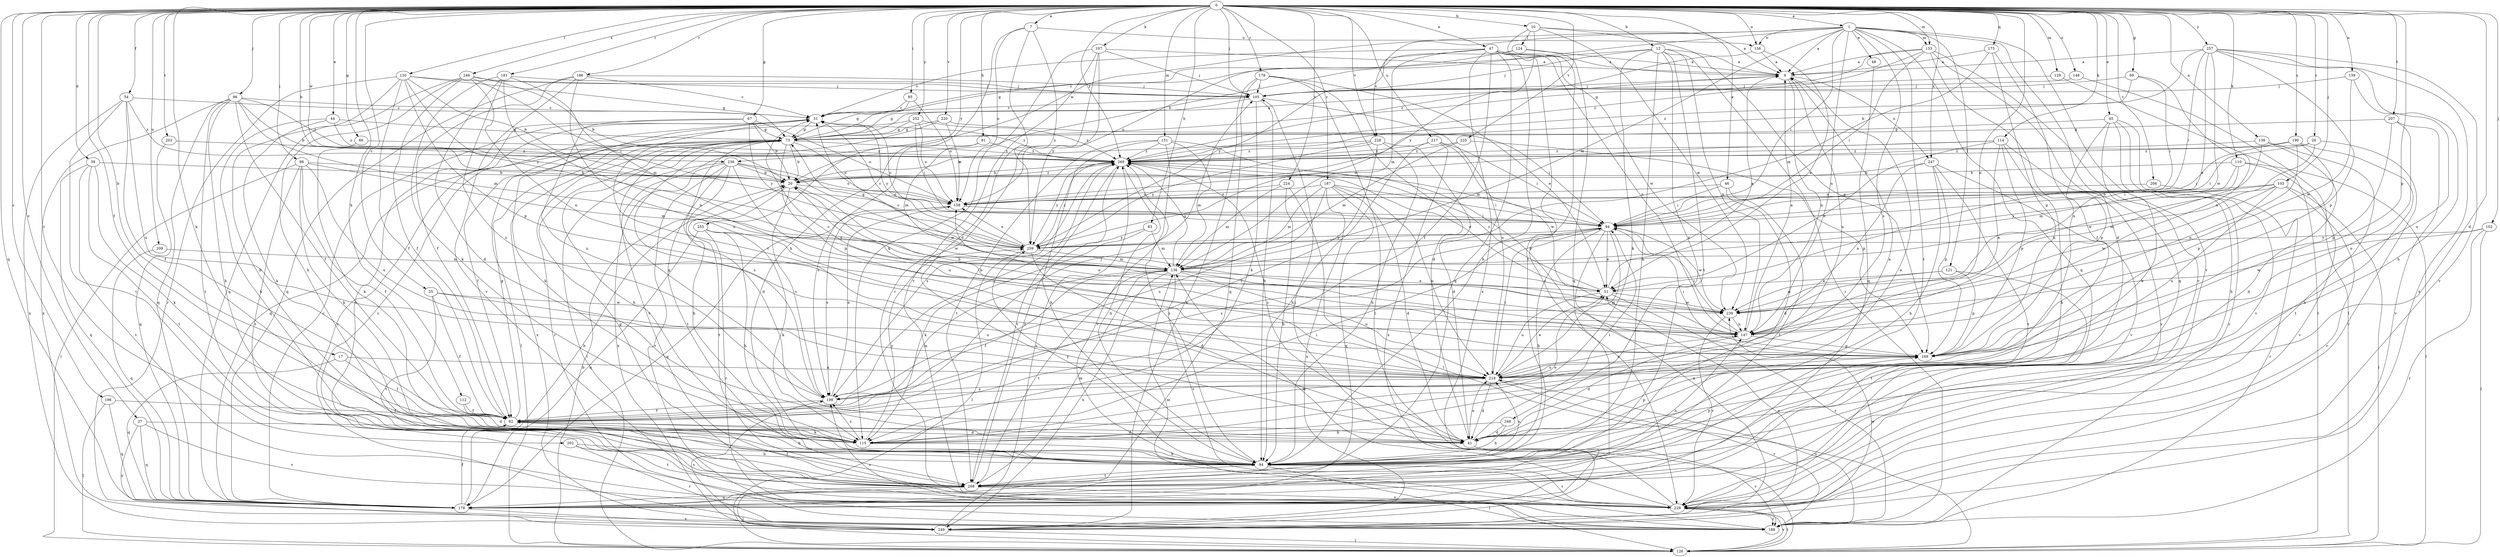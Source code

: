 strict digraph  {
0;
1;
7;
9;
10;
12;
17;
20;
25;
26;
27;
31;
38;
41;
44;
45;
46;
47;
48;
51;
54;
62;
66;
67;
69;
73;
81;
83;
84;
85;
94;
96;
98;
102;
103;
105;
107;
110;
112;
114;
115;
120;
121;
124;
126;
129;
131;
133;
136;
138;
139;
147;
148;
156;
158;
168;
173;
178;
179;
181;
186;
187;
188;
190;
196;
198;
202;
203;
206;
207;
208;
209;
217;
218;
220;
224;
225;
228;
229;
236;
239;
246;
247;
248;
249;
252;
255;
257;
259;
269;
0 -> 1  [label=a];
0 -> 7  [label=a];
0 -> 10  [label=b];
0 -> 12  [label=b];
0 -> 17  [label=b];
0 -> 20  [label=b];
0 -> 25  [label=c];
0 -> 26  [label=c];
0 -> 27  [label=c];
0 -> 38  [label=d];
0 -> 41  [label=d];
0 -> 44  [label=e];
0 -> 45  [label=e];
0 -> 46  [label=e];
0 -> 47  [label=e];
0 -> 54  [label=f];
0 -> 62  [label=f];
0 -> 66  [label=g];
0 -> 67  [label=g];
0 -> 69  [label=g];
0 -> 81  [label=h];
0 -> 83  [label=h];
0 -> 85  [label=i];
0 -> 96  [label=j];
0 -> 98  [label=j];
0 -> 102  [label=j];
0 -> 103  [label=j];
0 -> 105  [label=j];
0 -> 107  [label=k];
0 -> 110  [label=k];
0 -> 112  [label=k];
0 -> 114  [label=k];
0 -> 115  [label=k];
0 -> 120  [label=l];
0 -> 129  [label=m];
0 -> 131  [label=m];
0 -> 133  [label=m];
0 -> 138  [label=n];
0 -> 139  [label=n];
0 -> 147  [label=n];
0 -> 148  [label=o];
0 -> 156  [label=o];
0 -> 168  [label=p];
0 -> 173  [label=q];
0 -> 178  [label=q];
0 -> 179  [label=r];
0 -> 181  [label=r];
0 -> 186  [label=r];
0 -> 187  [label=r];
0 -> 190  [label=s];
0 -> 196  [label=s];
0 -> 202  [label=t];
0 -> 203  [label=t];
0 -> 206  [label=t];
0 -> 207  [label=t];
0 -> 209  [label=u];
0 -> 217  [label=u];
0 -> 220  [label=v];
0 -> 224  [label=v];
0 -> 225  [label=v];
0 -> 228  [label=v];
0 -> 236  [label=w];
0 -> 246  [label=x];
0 -> 247  [label=x];
0 -> 252  [label=y];
0 -> 255  [label=y];
0 -> 257  [label=y];
0 -> 269  [label=z];
1 -> 9  [label=a];
1 -> 20  [label=b];
1 -> 41  [label=d];
1 -> 48  [label=e];
1 -> 94  [label=i];
1 -> 121  [label=l];
1 -> 133  [label=m];
1 -> 136  [label=m];
1 -> 147  [label=n];
1 -> 156  [label=o];
1 -> 178  [label=q];
1 -> 198  [label=s];
1 -> 208  [label=t];
1 -> 228  [label=v];
1 -> 229  [label=v];
1 -> 236  [label=w];
7 -> 41  [label=d];
7 -> 84  [label=h];
7 -> 156  [label=o];
7 -> 158  [label=o];
7 -> 259  [label=y];
9 -> 105  [label=j];
9 -> 147  [label=n];
9 -> 218  [label=u];
9 -> 247  [label=x];
10 -> 9  [label=a];
10 -> 124  [label=l];
10 -> 168  [label=p];
10 -> 208  [label=t];
10 -> 239  [label=w];
10 -> 259  [label=y];
12 -> 9  [label=a];
12 -> 31  [label=c];
12 -> 84  [label=h];
12 -> 105  [label=j];
12 -> 115  [label=k];
12 -> 147  [label=n];
12 -> 188  [label=r];
12 -> 208  [label=t];
12 -> 248  [label=x];
17 -> 62  [label=f];
17 -> 178  [label=q];
17 -> 218  [label=u];
20 -> 158  [label=o];
20 -> 198  [label=s];
20 -> 208  [label=t];
20 -> 239  [label=w];
20 -> 269  [label=z];
25 -> 62  [label=f];
25 -> 208  [label=t];
25 -> 218  [label=u];
25 -> 239  [label=w];
26 -> 94  [label=i];
26 -> 229  [label=v];
26 -> 239  [label=w];
26 -> 269  [label=z];
27 -> 41  [label=d];
27 -> 178  [label=q];
27 -> 229  [label=v];
27 -> 249  [label=x];
31 -> 73  [label=g];
31 -> 115  [label=k];
31 -> 188  [label=r];
31 -> 259  [label=y];
31 -> 269  [label=z];
38 -> 20  [label=b];
38 -> 115  [label=k];
38 -> 178  [label=q];
38 -> 208  [label=t];
38 -> 229  [label=v];
41 -> 94  [label=i];
41 -> 168  [label=p];
41 -> 188  [label=r];
41 -> 218  [label=u];
41 -> 269  [label=z];
44 -> 73  [label=g];
44 -> 84  [label=h];
44 -> 115  [label=k];
44 -> 269  [label=z];
45 -> 73  [label=g];
45 -> 84  [label=h];
45 -> 115  [label=k];
45 -> 168  [label=p];
45 -> 188  [label=r];
45 -> 229  [label=v];
46 -> 41  [label=d];
46 -> 94  [label=i];
46 -> 158  [label=o];
46 -> 208  [label=t];
47 -> 9  [label=a];
47 -> 31  [label=c];
47 -> 62  [label=f];
47 -> 84  [label=h];
47 -> 136  [label=m];
47 -> 147  [label=n];
47 -> 178  [label=q];
47 -> 229  [label=v];
47 -> 239  [label=w];
47 -> 249  [label=x];
47 -> 259  [label=y];
48 -> 178  [label=q];
51 -> 9  [label=a];
51 -> 31  [label=c];
51 -> 188  [label=r];
51 -> 218  [label=u];
51 -> 239  [label=w];
51 -> 269  [label=z];
54 -> 31  [label=c];
54 -> 62  [label=f];
54 -> 208  [label=t];
54 -> 218  [label=u];
54 -> 249  [label=x];
54 -> 269  [label=z];
62 -> 41  [label=d];
62 -> 73  [label=g];
62 -> 84  [label=h];
62 -> 105  [label=j];
62 -> 115  [label=k];
62 -> 136  [label=m];
66 -> 115  [label=k];
66 -> 269  [label=z];
67 -> 20  [label=b];
67 -> 73  [label=g];
67 -> 158  [label=o];
67 -> 208  [label=t];
67 -> 218  [label=u];
67 -> 259  [label=y];
69 -> 94  [label=i];
69 -> 105  [label=j];
69 -> 147  [label=n];
69 -> 269  [label=z];
73 -> 9  [label=a];
73 -> 20  [label=b];
73 -> 41  [label=d];
73 -> 62  [label=f];
73 -> 84  [label=h];
73 -> 126  [label=l];
73 -> 158  [label=o];
73 -> 168  [label=p];
73 -> 188  [label=r];
73 -> 198  [label=s];
73 -> 249  [label=x];
73 -> 269  [label=z];
81 -> 136  [label=m];
81 -> 198  [label=s];
81 -> 269  [label=z];
83 -> 115  [label=k];
83 -> 136  [label=m];
83 -> 259  [label=y];
84 -> 9  [label=a];
84 -> 126  [label=l];
84 -> 168  [label=p];
84 -> 208  [label=t];
84 -> 218  [label=u];
84 -> 229  [label=v];
84 -> 259  [label=y];
84 -> 269  [label=z];
85 -> 31  [label=c];
85 -> 73  [label=g];
85 -> 158  [label=o];
94 -> 31  [label=c];
94 -> 51  [label=e];
94 -> 84  [label=h];
94 -> 198  [label=s];
94 -> 218  [label=u];
94 -> 239  [label=w];
94 -> 249  [label=x];
94 -> 259  [label=y];
96 -> 20  [label=b];
96 -> 31  [label=c];
96 -> 62  [label=f];
96 -> 84  [label=h];
96 -> 136  [label=m];
96 -> 178  [label=q];
96 -> 208  [label=t];
96 -> 249  [label=x];
96 -> 269  [label=z];
98 -> 20  [label=b];
98 -> 62  [label=f];
98 -> 115  [label=k];
98 -> 126  [label=l];
98 -> 136  [label=m];
98 -> 208  [label=t];
98 -> 218  [label=u];
102 -> 126  [label=l];
102 -> 188  [label=r];
102 -> 239  [label=w];
102 -> 259  [label=y];
103 -> 126  [label=l];
103 -> 136  [label=m];
103 -> 158  [label=o];
103 -> 218  [label=u];
103 -> 229  [label=v];
103 -> 239  [label=w];
103 -> 259  [label=y];
105 -> 31  [label=c];
105 -> 73  [label=g];
105 -> 84  [label=h];
105 -> 115  [label=k];
105 -> 218  [label=u];
107 -> 9  [label=a];
107 -> 105  [label=j];
107 -> 115  [label=k];
107 -> 188  [label=r];
107 -> 229  [label=v];
107 -> 259  [label=y];
110 -> 20  [label=b];
110 -> 94  [label=i];
110 -> 126  [label=l];
110 -> 136  [label=m];
110 -> 229  [label=v];
112 -> 41  [label=d];
112 -> 62  [label=f];
114 -> 51  [label=e];
114 -> 84  [label=h];
114 -> 147  [label=n];
114 -> 158  [label=o];
114 -> 168  [label=p];
114 -> 229  [label=v];
114 -> 269  [label=z];
115 -> 9  [label=a];
115 -> 51  [label=e];
115 -> 84  [label=h];
115 -> 94  [label=i];
115 -> 198  [label=s];
115 -> 259  [label=y];
120 -> 20  [label=b];
120 -> 62  [label=f];
120 -> 73  [label=g];
120 -> 84  [label=h];
120 -> 105  [label=j];
120 -> 168  [label=p];
120 -> 188  [label=r];
120 -> 259  [label=y];
121 -> 51  [label=e];
121 -> 168  [label=p];
121 -> 208  [label=t];
121 -> 239  [label=w];
124 -> 9  [label=a];
124 -> 73  [label=g];
124 -> 158  [label=o];
124 -> 178  [label=q];
126 -> 20  [label=b];
126 -> 229  [label=v];
129 -> 105  [label=j];
129 -> 126  [label=l];
131 -> 84  [label=h];
131 -> 136  [label=m];
131 -> 168  [label=p];
131 -> 208  [label=t];
131 -> 229  [label=v];
131 -> 269  [label=z];
133 -> 9  [label=a];
133 -> 73  [label=g];
133 -> 94  [label=i];
133 -> 178  [label=q];
133 -> 218  [label=u];
133 -> 229  [label=v];
133 -> 269  [label=z];
136 -> 51  [label=e];
136 -> 62  [label=f];
136 -> 147  [label=n];
136 -> 208  [label=t];
136 -> 218  [label=u];
136 -> 229  [label=v];
136 -> 249  [label=x];
136 -> 269  [label=z];
138 -> 41  [label=d];
138 -> 147  [label=n];
138 -> 208  [label=t];
138 -> 269  [label=z];
139 -> 105  [label=j];
139 -> 218  [label=u];
139 -> 239  [label=w];
147 -> 9  [label=a];
147 -> 20  [label=b];
147 -> 31  [label=c];
147 -> 41  [label=d];
147 -> 94  [label=i];
147 -> 158  [label=o];
147 -> 168  [label=p];
148 -> 105  [label=j];
148 -> 126  [label=l];
156 -> 9  [label=a];
156 -> 51  [label=e];
156 -> 269  [label=z];
158 -> 94  [label=i];
158 -> 178  [label=q];
158 -> 198  [label=s];
168 -> 20  [label=b];
168 -> 94  [label=i];
168 -> 218  [label=u];
173 -> 9  [label=a];
173 -> 62  [label=f];
173 -> 136  [label=m];
173 -> 168  [label=p];
178 -> 20  [label=b];
178 -> 31  [label=c];
178 -> 62  [label=f];
178 -> 249  [label=x];
179 -> 41  [label=d];
179 -> 51  [label=e];
179 -> 105  [label=j];
179 -> 126  [label=l];
179 -> 178  [label=q];
179 -> 249  [label=x];
181 -> 41  [label=d];
181 -> 105  [label=j];
181 -> 115  [label=k];
181 -> 136  [label=m];
181 -> 147  [label=n];
181 -> 198  [label=s];
186 -> 31  [label=c];
186 -> 62  [label=f];
186 -> 105  [label=j];
186 -> 178  [label=q];
186 -> 218  [label=u];
186 -> 229  [label=v];
187 -> 41  [label=d];
187 -> 94  [label=i];
187 -> 136  [label=m];
187 -> 158  [label=o];
187 -> 178  [label=q];
187 -> 198  [label=s];
187 -> 218  [label=u];
187 -> 249  [label=x];
188 -> 136  [label=m];
188 -> 198  [label=s];
188 -> 218  [label=u];
190 -> 84  [label=h];
190 -> 94  [label=i];
190 -> 147  [label=n];
190 -> 168  [label=p];
190 -> 269  [label=z];
196 -> 62  [label=f];
196 -> 126  [label=l];
196 -> 178  [label=q];
198 -> 62  [label=f];
198 -> 73  [label=g];
198 -> 158  [label=o];
198 -> 269  [label=z];
202 -> 84  [label=h];
202 -> 188  [label=r];
202 -> 208  [label=t];
203 -> 178  [label=q];
203 -> 269  [label=z];
206 -> 158  [label=o];
206 -> 188  [label=r];
207 -> 73  [label=g];
207 -> 168  [label=p];
207 -> 218  [label=u];
207 -> 229  [label=v];
208 -> 62  [label=f];
208 -> 126  [label=l];
208 -> 136  [label=m];
208 -> 147  [label=n];
208 -> 178  [label=q];
208 -> 229  [label=v];
208 -> 269  [label=z];
209 -> 136  [label=m];
209 -> 178  [label=q];
217 -> 84  [label=h];
217 -> 94  [label=i];
217 -> 239  [label=w];
217 -> 249  [label=x];
217 -> 269  [label=z];
218 -> 31  [label=c];
218 -> 41  [label=d];
218 -> 51  [label=e];
218 -> 94  [label=i];
218 -> 147  [label=n];
218 -> 188  [label=r];
218 -> 198  [label=s];
220 -> 73  [label=g];
220 -> 94  [label=i];
220 -> 158  [label=o];
220 -> 229  [label=v];
224 -> 84  [label=h];
224 -> 126  [label=l];
224 -> 136  [label=m];
224 -> 158  [label=o];
225 -> 136  [label=m];
225 -> 168  [label=p];
225 -> 269  [label=z];
228 -> 20  [label=b];
228 -> 41  [label=d];
228 -> 62  [label=f];
228 -> 84  [label=h];
228 -> 259  [label=y];
228 -> 269  [label=z];
229 -> 31  [label=c];
229 -> 73  [label=g];
229 -> 105  [label=j];
229 -> 126  [label=l];
229 -> 136  [label=m];
229 -> 188  [label=r];
236 -> 20  [label=b];
236 -> 84  [label=h];
236 -> 126  [label=l];
236 -> 158  [label=o];
236 -> 188  [label=r];
236 -> 208  [label=t];
236 -> 218  [label=u];
236 -> 239  [label=w];
236 -> 249  [label=x];
239 -> 147  [label=n];
239 -> 229  [label=v];
246 -> 20  [label=b];
246 -> 62  [label=f];
246 -> 84  [label=h];
246 -> 94  [label=i];
246 -> 105  [label=j];
246 -> 147  [label=n];
246 -> 178  [label=q];
247 -> 20  [label=b];
247 -> 84  [label=h];
247 -> 147  [label=n];
247 -> 168  [label=p];
247 -> 208  [label=t];
247 -> 229  [label=v];
248 -> 41  [label=d];
248 -> 84  [label=h];
248 -> 115  [label=k];
249 -> 51  [label=e];
249 -> 126  [label=l];
249 -> 198  [label=s];
249 -> 239  [label=w];
249 -> 269  [label=z];
252 -> 73  [label=g];
252 -> 94  [label=i];
252 -> 158  [label=o];
252 -> 178  [label=q];
252 -> 269  [label=z];
255 -> 84  [label=h];
255 -> 115  [label=k];
255 -> 178  [label=q];
255 -> 188  [label=r];
255 -> 259  [label=y];
257 -> 9  [label=a];
257 -> 20  [label=b];
257 -> 51  [label=e];
257 -> 84  [label=h];
257 -> 94  [label=i];
257 -> 168  [label=p];
257 -> 229  [label=v];
257 -> 239  [label=w];
257 -> 249  [label=x];
259 -> 31  [label=c];
259 -> 41  [label=d];
259 -> 73  [label=g];
259 -> 126  [label=l];
259 -> 136  [label=m];
259 -> 158  [label=o];
259 -> 269  [label=z];
269 -> 20  [label=b];
269 -> 51  [label=e];
269 -> 84  [label=h];
269 -> 94  [label=i];
269 -> 198  [label=s];
269 -> 208  [label=t];
269 -> 259  [label=y];
}
